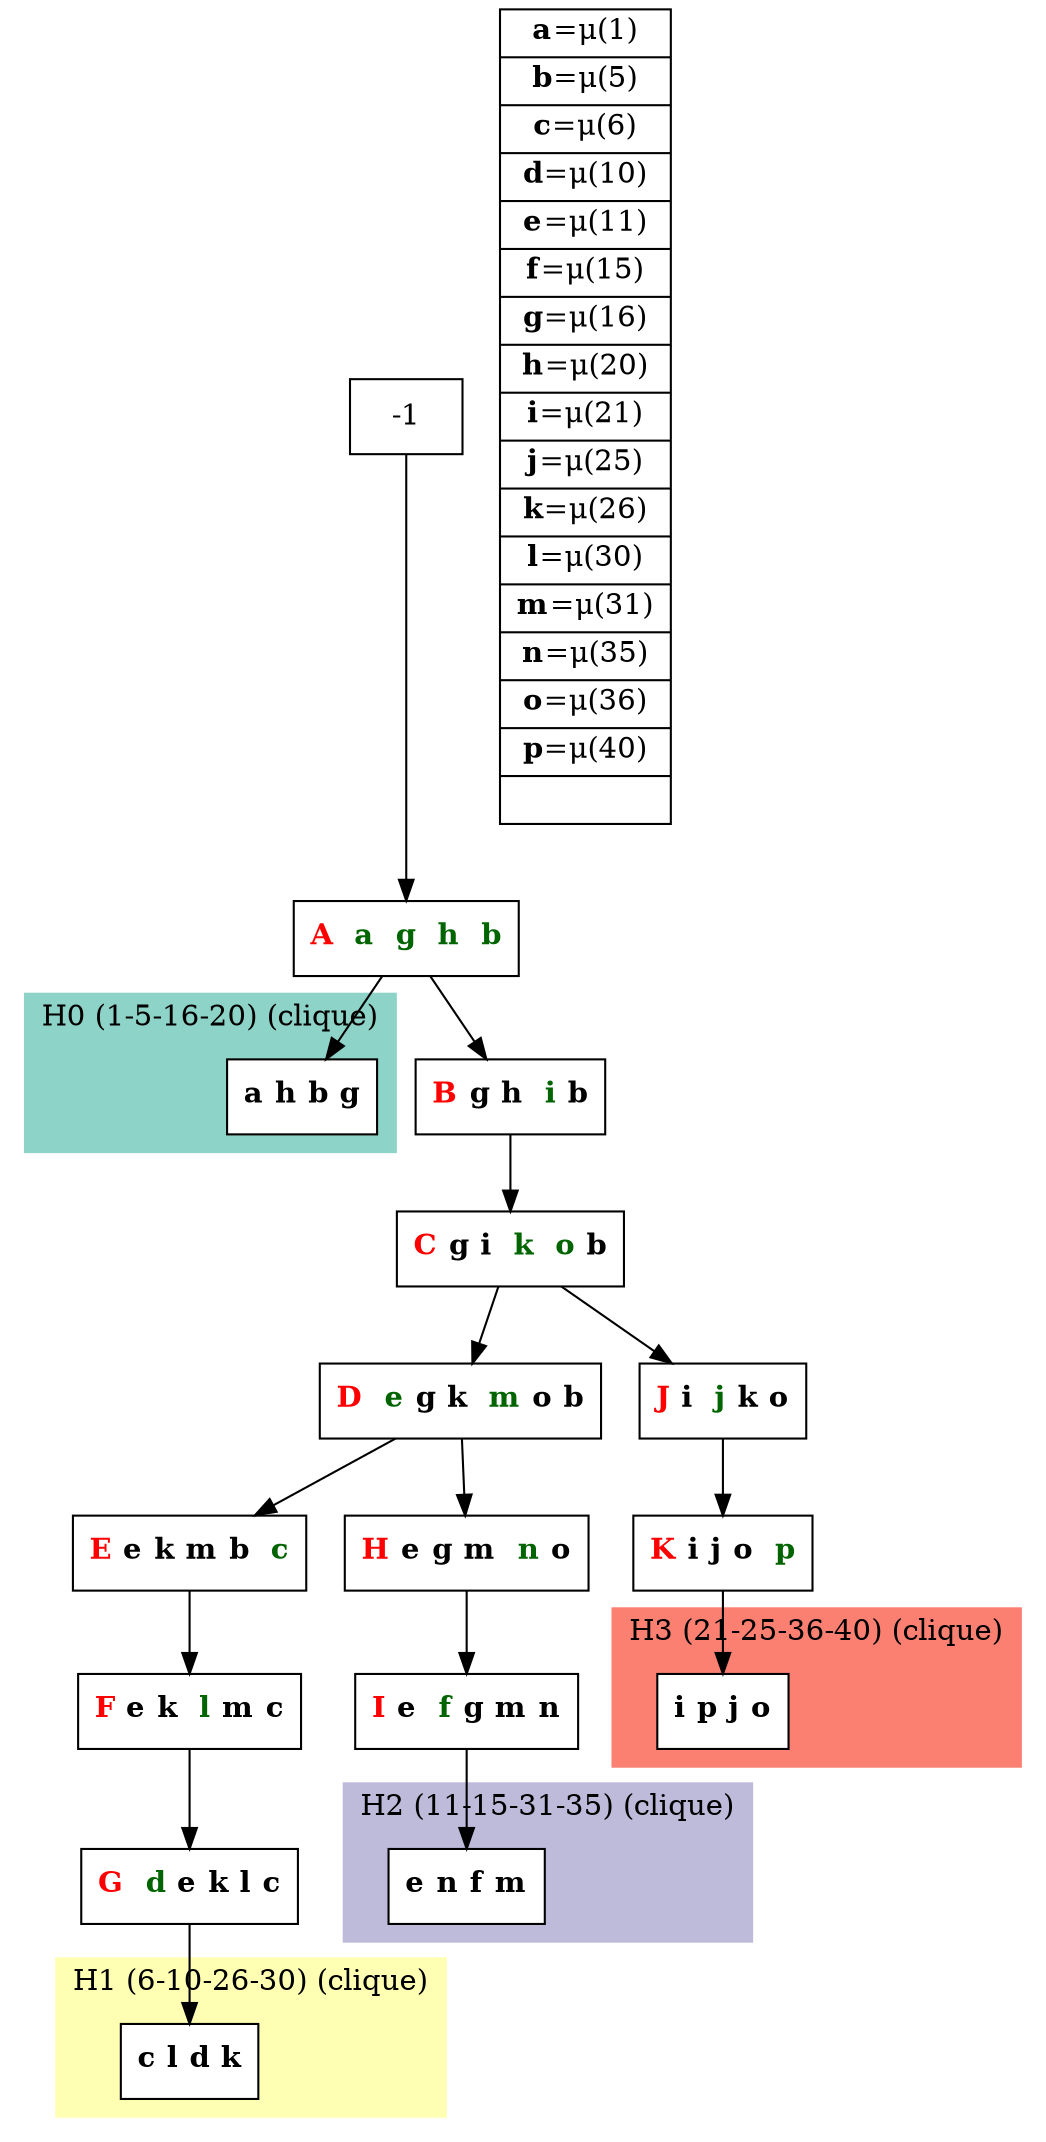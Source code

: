 digraph G {
    node [shape=box];
    subgraph cluster0 {
        node [style=filled,fillcolor=white];
        labeljust="l";
        style=filled;
        color="#8DD3C7";
        H0_0;
        label="H0 (1-5-16-20) (clique)";
    }
    subgraph cluster1 {
        node [style=filled,fillcolor=white];
        labeljust="l";
        style=filled;
        color="#FFFFB3";
        H1_0;
        label="H1 (6-10-26-30) (clique)";
    }
    subgraph cluster2 {
        node [style=filled,fillcolor=white];
        labeljust="l";
        style=filled;
        color="#BEBADA";
        H2_0;
        label="H2 (11-15-31-35) (clique)";
    }
    subgraph cluster3 {
        node [style=filled,fillcolor=white];
        labeljust="l";
        style=filled;
        color="#FB8072";
        H3_0;
        label="H3 (21-25-36-40) (clique)";
    }
     1 [shape=record,label= <{  <FONT COLOR="RED"><b>A</b></FONT>  <FONT COLOR="DARKGREEN"><b>a</b></FONT>  <FONT COLOR="DARKGREEN"><b>g</b></FONT>  <FONT COLOR="DARKGREEN"><b>h</b></FONT>  <FONT COLOR="DARKGREEN"><b>b</b></FONT>}> ];
     -1  ->  1;
     H0_0 [shape=record,label= <{ <b>a</b> <b>h</b> <b>b</b> <b>g</b>}> ];
     1  ->  H0_0;
     28 [shape=record,label= <{  <FONT COLOR="RED"><b>B</b></FONT> <b>g</b> <b>h</b>  <FONT COLOR="DARKGREEN"><b>i</b></FONT> <b>b</b>}> ];
     1  ->  28;
     27 [shape=record,label= <{  <FONT COLOR="RED"><b>C</b></FONT> <b>g</b> <b>i</b>  <FONT COLOR="DARKGREEN"><b>k</b></FONT>  <FONT COLOR="DARKGREEN"><b>o</b></FONT> <b>b</b>}> ];
     28  ->  27;
     18 [shape=record,label= <{  <FONT COLOR="RED"><b>D</b></FONT>  <FONT COLOR="DARKGREEN"><b>e</b></FONT> <b>g</b> <b>k</b>  <FONT COLOR="DARKGREEN"><b>m</b></FONT> <b>o</b> <b>b</b>}> ];
     27  ->  18;
     9 [shape=record,label= <{  <FONT COLOR="RED"><b>E</b></FONT> <b>e</b> <b>k</b> <b>m</b> <b>b</b>  <FONT COLOR="DARKGREEN"><b>c</b></FONT>}> ];
     18  ->  9;
     10 [shape=record,label= <{  <FONT COLOR="RED"><b>F</b></FONT> <b>e</b> <b>k</b>  <FONT COLOR="DARKGREEN"><b>l</b></FONT> <b>m</b> <b>c</b>}> ];
     9  ->  10;
     11 [shape=record,label= <{  <FONT COLOR="RED"><b>G</b></FONT>  <FONT COLOR="DARKGREEN"><b>d</b></FONT> <b>e</b> <b>k</b> <b>l</b> <b>c</b>}> ];
     10  ->  11;
     H1_0 [shape=record,label= <{ <b>c</b> <b>l</b> <b>d</b> <b>k</b>}> ];
     11  ->  H1_0;
     19 [shape=record,label= <{  <FONT COLOR="RED"><b>H</b></FONT> <b>e</b> <b>g</b> <b>m</b>  <FONT COLOR="DARKGREEN"><b>n</b></FONT> <b>o</b>}> ];
     18  ->  19;
     20 [shape=record,label= <{  <FONT COLOR="RED"><b>I</b></FONT> <b>e</b>  <FONT COLOR="DARKGREEN"><b>f</b></FONT> <b>g</b> <b>m</b> <b>n</b>}> ];
     19  ->  20;
     H2_0 [shape=record,label= <{ <b>e</b> <b>n</b> <b>f</b> <b>m</b>}> ];
     20  ->  H2_0;
     29 [shape=record,label= <{  <FONT COLOR="RED"><b>J</b></FONT> <b>i</b>  <FONT COLOR="DARKGREEN"><b>j</b></FONT> <b>k</b> <b>o</b>}> ];
     27  ->  29;
     31 [shape=record,label= <{  <FONT COLOR="RED"><b>K</b></FONT> <b>i</b> <b>j</b> <b>o</b>  <FONT COLOR="DARKGREEN"><b>p</b></FONT>}> ];
     29  ->  31;
     H3_0 [shape=record,label= <{ <b>i</b> <b>p</b> <b>j</b> <b>o</b>}> ];
     31  ->  H3_0;
    labels [shape=record,label= <{<b>a</b>=&#956;(1) | <b>b</b>=&#956;(5) | <b>c</b>=&#956;(6) | <b>d</b>=&#956;(10) | <b>e</b>=&#956;(11) | <b>f</b>=&#956;(15) | <b>g</b>=&#956;(16) | <b>h</b>=&#956;(20) | <b>i</b>=&#956;(21) | <b>j</b>=&#956;(25) | <b>k</b>=&#956;(26) | <b>l</b>=&#956;(30) | <b>m</b>=&#956;(31) | <b>n</b>=&#956;(35) | <b>o</b>=&#956;(36) | <b>p</b>=&#956;(40) | }> ];
}
